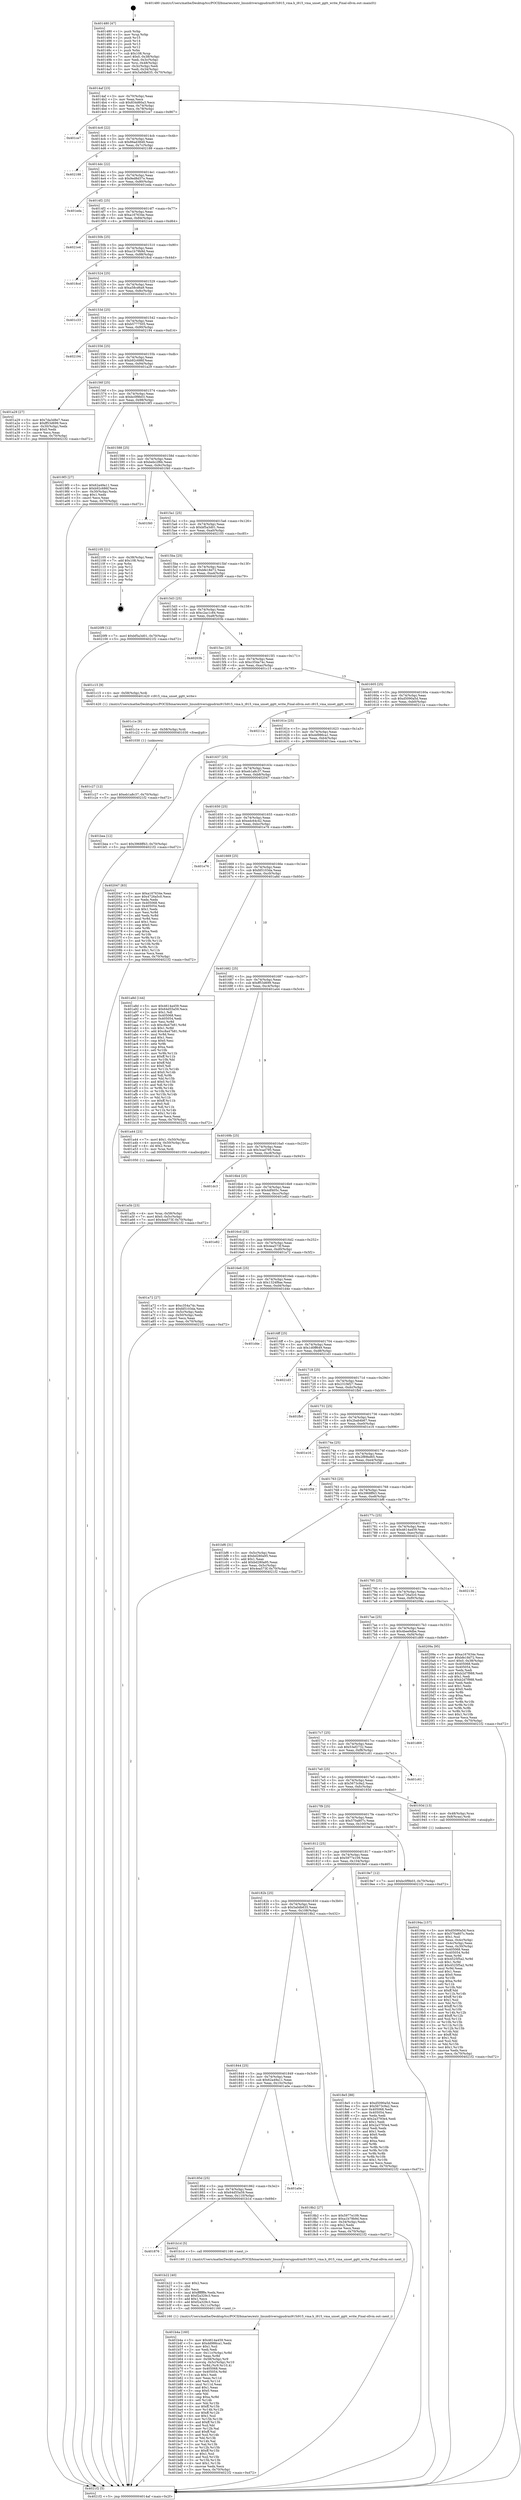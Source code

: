 digraph "0x401480" {
  label = "0x401480 (/mnt/c/Users/mathe/Desktop/tcc/POCII/binaries/extr_linuxdriversgpudrmi915i915_vma.h_i915_vma_unset_ggtt_write_Final-ollvm.out::main(0))"
  labelloc = "t"
  node[shape=record]

  Entry [label="",width=0.3,height=0.3,shape=circle,fillcolor=black,style=filled]
  "0x4014af" [label="{
     0x4014af [23]\l
     | [instrs]\l
     &nbsp;&nbsp;0x4014af \<+3\>: mov -0x70(%rbp),%eax\l
     &nbsp;&nbsp;0x4014b2 \<+2\>: mov %eax,%ecx\l
     &nbsp;&nbsp;0x4014b4 \<+6\>: sub $0x834d60a3,%ecx\l
     &nbsp;&nbsp;0x4014ba \<+3\>: mov %eax,-0x74(%rbp)\l
     &nbsp;&nbsp;0x4014bd \<+3\>: mov %ecx,-0x78(%rbp)\l
     &nbsp;&nbsp;0x4014c0 \<+6\>: je 0000000000401ce7 \<main+0x867\>\l
  }"]
  "0x401ce7" [label="{
     0x401ce7\l
  }", style=dashed]
  "0x4014c6" [label="{
     0x4014c6 [22]\l
     | [instrs]\l
     &nbsp;&nbsp;0x4014c6 \<+5\>: jmp 00000000004014cb \<main+0x4b\>\l
     &nbsp;&nbsp;0x4014cb \<+3\>: mov -0x74(%rbp),%eax\l
     &nbsp;&nbsp;0x4014ce \<+5\>: sub $0x86ad3849,%eax\l
     &nbsp;&nbsp;0x4014d3 \<+3\>: mov %eax,-0x7c(%rbp)\l
     &nbsp;&nbsp;0x4014d6 \<+6\>: je 0000000000402188 \<main+0xd08\>\l
  }"]
  Exit [label="",width=0.3,height=0.3,shape=circle,fillcolor=black,style=filled,peripheries=2]
  "0x402188" [label="{
     0x402188\l
  }", style=dashed]
  "0x4014dc" [label="{
     0x4014dc [22]\l
     | [instrs]\l
     &nbsp;&nbsp;0x4014dc \<+5\>: jmp 00000000004014e1 \<main+0x61\>\l
     &nbsp;&nbsp;0x4014e1 \<+3\>: mov -0x74(%rbp),%eax\l
     &nbsp;&nbsp;0x4014e4 \<+5\>: sub $0x9ed8d37e,%eax\l
     &nbsp;&nbsp;0x4014e9 \<+3\>: mov %eax,-0x80(%rbp)\l
     &nbsp;&nbsp;0x4014ec \<+6\>: je 0000000000401eda \<main+0xa5a\>\l
  }"]
  "0x401c27" [label="{
     0x401c27 [12]\l
     | [instrs]\l
     &nbsp;&nbsp;0x401c27 \<+7\>: movl $0xeb1a8c37,-0x70(%rbp)\l
     &nbsp;&nbsp;0x401c2e \<+5\>: jmp 00000000004021f2 \<main+0xd72\>\l
  }"]
  "0x401eda" [label="{
     0x401eda\l
  }", style=dashed]
  "0x4014f2" [label="{
     0x4014f2 [25]\l
     | [instrs]\l
     &nbsp;&nbsp;0x4014f2 \<+5\>: jmp 00000000004014f7 \<main+0x77\>\l
     &nbsp;&nbsp;0x4014f7 \<+3\>: mov -0x74(%rbp),%eax\l
     &nbsp;&nbsp;0x4014fa \<+5\>: sub $0xa167634e,%eax\l
     &nbsp;&nbsp;0x4014ff \<+6\>: mov %eax,-0x84(%rbp)\l
     &nbsp;&nbsp;0x401505 \<+6\>: je 00000000004021e4 \<main+0xd64\>\l
  }"]
  "0x401c1e" [label="{
     0x401c1e [9]\l
     | [instrs]\l
     &nbsp;&nbsp;0x401c1e \<+4\>: mov -0x58(%rbp),%rdi\l
     &nbsp;&nbsp;0x401c22 \<+5\>: call 0000000000401030 \<free@plt\>\l
     | [calls]\l
     &nbsp;&nbsp;0x401030 \{1\} (unknown)\l
  }"]
  "0x4021e4" [label="{
     0x4021e4\l
  }", style=dashed]
  "0x40150b" [label="{
     0x40150b [25]\l
     | [instrs]\l
     &nbsp;&nbsp;0x40150b \<+5\>: jmp 0000000000401510 \<main+0x90\>\l
     &nbsp;&nbsp;0x401510 \<+3\>: mov -0x74(%rbp),%eax\l
     &nbsp;&nbsp;0x401513 \<+5\>: sub $0xa1b79b9d,%eax\l
     &nbsp;&nbsp;0x401518 \<+6\>: mov %eax,-0x88(%rbp)\l
     &nbsp;&nbsp;0x40151e \<+6\>: je 00000000004018cd \<main+0x44d\>\l
  }"]
  "0x401b4a" [label="{
     0x401b4a [160]\l
     | [instrs]\l
     &nbsp;&nbsp;0x401b4a \<+5\>: mov $0x4614a459,%ecx\l
     &nbsp;&nbsp;0x401b4f \<+5\>: mov $0xdd986ca1,%edx\l
     &nbsp;&nbsp;0x401b54 \<+3\>: mov $0x1,%sil\l
     &nbsp;&nbsp;0x401b57 \<+2\>: xor %edi,%edi\l
     &nbsp;&nbsp;0x401b59 \<+7\>: mov -0x11c(%rbp),%r8d\l
     &nbsp;&nbsp;0x401b60 \<+4\>: imul %eax,%r8d\l
     &nbsp;&nbsp;0x401b64 \<+4\>: mov -0x58(%rbp),%r9\l
     &nbsp;&nbsp;0x401b68 \<+4\>: movslq -0x5c(%rbp),%r10\l
     &nbsp;&nbsp;0x401b6c \<+4\>: mov %r8d,(%r9,%r10,4)\l
     &nbsp;&nbsp;0x401b70 \<+7\>: mov 0x405068,%eax\l
     &nbsp;&nbsp;0x401b77 \<+8\>: mov 0x405054,%r8d\l
     &nbsp;&nbsp;0x401b7f \<+3\>: sub $0x1,%edi\l
     &nbsp;&nbsp;0x401b82 \<+3\>: mov %eax,%r11d\l
     &nbsp;&nbsp;0x401b85 \<+3\>: add %edi,%r11d\l
     &nbsp;&nbsp;0x401b88 \<+4\>: imul %r11d,%eax\l
     &nbsp;&nbsp;0x401b8c \<+3\>: and $0x1,%eax\l
     &nbsp;&nbsp;0x401b8f \<+3\>: cmp $0x0,%eax\l
     &nbsp;&nbsp;0x401b92 \<+3\>: sete %bl\l
     &nbsp;&nbsp;0x401b95 \<+4\>: cmp $0xa,%r8d\l
     &nbsp;&nbsp;0x401b99 \<+4\>: setl %r14b\l
     &nbsp;&nbsp;0x401b9d \<+3\>: mov %bl,%r15b\l
     &nbsp;&nbsp;0x401ba0 \<+4\>: xor $0xff,%r15b\l
     &nbsp;&nbsp;0x401ba4 \<+3\>: mov %r14b,%r12b\l
     &nbsp;&nbsp;0x401ba7 \<+4\>: xor $0xff,%r12b\l
     &nbsp;&nbsp;0x401bab \<+4\>: xor $0x1,%sil\l
     &nbsp;&nbsp;0x401baf \<+3\>: mov %r15b,%r13b\l
     &nbsp;&nbsp;0x401bb2 \<+4\>: and $0xff,%r13b\l
     &nbsp;&nbsp;0x401bb6 \<+3\>: and %sil,%bl\l
     &nbsp;&nbsp;0x401bb9 \<+3\>: mov %r12b,%al\l
     &nbsp;&nbsp;0x401bbc \<+2\>: and $0xff,%al\l
     &nbsp;&nbsp;0x401bbe \<+3\>: and %sil,%r14b\l
     &nbsp;&nbsp;0x401bc1 \<+3\>: or %bl,%r13b\l
     &nbsp;&nbsp;0x401bc4 \<+3\>: or %r14b,%al\l
     &nbsp;&nbsp;0x401bc7 \<+3\>: xor %al,%r13b\l
     &nbsp;&nbsp;0x401bca \<+3\>: or %r12b,%r15b\l
     &nbsp;&nbsp;0x401bcd \<+4\>: xor $0xff,%r15b\l
     &nbsp;&nbsp;0x401bd1 \<+4\>: or $0x1,%sil\l
     &nbsp;&nbsp;0x401bd5 \<+3\>: and %sil,%r15b\l
     &nbsp;&nbsp;0x401bd8 \<+3\>: or %r15b,%r13b\l
     &nbsp;&nbsp;0x401bdb \<+4\>: test $0x1,%r13b\l
     &nbsp;&nbsp;0x401bdf \<+3\>: cmovne %edx,%ecx\l
     &nbsp;&nbsp;0x401be2 \<+3\>: mov %ecx,-0x70(%rbp)\l
     &nbsp;&nbsp;0x401be5 \<+5\>: jmp 00000000004021f2 \<main+0xd72\>\l
  }"]
  "0x4018cd" [label="{
     0x4018cd\l
  }", style=dashed]
  "0x401524" [label="{
     0x401524 [25]\l
     | [instrs]\l
     &nbsp;&nbsp;0x401524 \<+5\>: jmp 0000000000401529 \<main+0xa9\>\l
     &nbsp;&nbsp;0x401529 \<+3\>: mov -0x74(%rbp),%eax\l
     &nbsp;&nbsp;0x40152c \<+5\>: sub $0xa58cd6a9,%eax\l
     &nbsp;&nbsp;0x401531 \<+6\>: mov %eax,-0x8c(%rbp)\l
     &nbsp;&nbsp;0x401537 \<+6\>: je 0000000000401c33 \<main+0x7b3\>\l
  }"]
  "0x401b22" [label="{
     0x401b22 [40]\l
     | [instrs]\l
     &nbsp;&nbsp;0x401b22 \<+5\>: mov $0x2,%ecx\l
     &nbsp;&nbsp;0x401b27 \<+1\>: cltd\l
     &nbsp;&nbsp;0x401b28 \<+2\>: idiv %ecx\l
     &nbsp;&nbsp;0x401b2a \<+6\>: imul $0xfffffffe,%edx,%ecx\l
     &nbsp;&nbsp;0x401b30 \<+6\>: sub $0xf2a329c3,%ecx\l
     &nbsp;&nbsp;0x401b36 \<+3\>: add $0x1,%ecx\l
     &nbsp;&nbsp;0x401b39 \<+6\>: add $0xf2a329c3,%ecx\l
     &nbsp;&nbsp;0x401b3f \<+6\>: mov %ecx,-0x11c(%rbp)\l
     &nbsp;&nbsp;0x401b45 \<+5\>: call 0000000000401160 \<next_i\>\l
     | [calls]\l
     &nbsp;&nbsp;0x401160 \{1\} (/mnt/c/Users/mathe/Desktop/tcc/POCII/binaries/extr_linuxdriversgpudrmi915i915_vma.h_i915_vma_unset_ggtt_write_Final-ollvm.out::next_i)\l
  }"]
  "0x401c33" [label="{
     0x401c33\l
  }", style=dashed]
  "0x40153d" [label="{
     0x40153d [25]\l
     | [instrs]\l
     &nbsp;&nbsp;0x40153d \<+5\>: jmp 0000000000401542 \<main+0xc2\>\l
     &nbsp;&nbsp;0x401542 \<+3\>: mov -0x74(%rbp),%eax\l
     &nbsp;&nbsp;0x401545 \<+5\>: sub $0xb5777505,%eax\l
     &nbsp;&nbsp;0x40154a \<+6\>: mov %eax,-0x90(%rbp)\l
     &nbsp;&nbsp;0x401550 \<+6\>: je 0000000000402194 \<main+0xd14\>\l
  }"]
  "0x401876" [label="{
     0x401876\l
  }", style=dashed]
  "0x402194" [label="{
     0x402194\l
  }", style=dashed]
  "0x401556" [label="{
     0x401556 [25]\l
     | [instrs]\l
     &nbsp;&nbsp;0x401556 \<+5\>: jmp 000000000040155b \<main+0xdb\>\l
     &nbsp;&nbsp;0x40155b \<+3\>: mov -0x74(%rbp),%eax\l
     &nbsp;&nbsp;0x40155e \<+5\>: sub $0xb92c686f,%eax\l
     &nbsp;&nbsp;0x401563 \<+6\>: mov %eax,-0x94(%rbp)\l
     &nbsp;&nbsp;0x401569 \<+6\>: je 0000000000401a29 \<main+0x5a9\>\l
  }"]
  "0x401b1d" [label="{
     0x401b1d [5]\l
     | [instrs]\l
     &nbsp;&nbsp;0x401b1d \<+5\>: call 0000000000401160 \<next_i\>\l
     | [calls]\l
     &nbsp;&nbsp;0x401160 \{1\} (/mnt/c/Users/mathe/Desktop/tcc/POCII/binaries/extr_linuxdriversgpudrmi915i915_vma.h_i915_vma_unset_ggtt_write_Final-ollvm.out::next_i)\l
  }"]
  "0x401a29" [label="{
     0x401a29 [27]\l
     | [instrs]\l
     &nbsp;&nbsp;0x401a29 \<+5\>: mov $0x7da3d8e7,%eax\l
     &nbsp;&nbsp;0x401a2e \<+5\>: mov $0xff53d699,%ecx\l
     &nbsp;&nbsp;0x401a33 \<+3\>: mov -0x30(%rbp),%edx\l
     &nbsp;&nbsp;0x401a36 \<+3\>: cmp $0x0,%edx\l
     &nbsp;&nbsp;0x401a39 \<+3\>: cmove %ecx,%eax\l
     &nbsp;&nbsp;0x401a3c \<+3\>: mov %eax,-0x70(%rbp)\l
     &nbsp;&nbsp;0x401a3f \<+5\>: jmp 00000000004021f2 \<main+0xd72\>\l
  }"]
  "0x40156f" [label="{
     0x40156f [25]\l
     | [instrs]\l
     &nbsp;&nbsp;0x40156f \<+5\>: jmp 0000000000401574 \<main+0xf4\>\l
     &nbsp;&nbsp;0x401574 \<+3\>: mov -0x74(%rbp),%eax\l
     &nbsp;&nbsp;0x401577 \<+5\>: sub $0xbc0f9b03,%eax\l
     &nbsp;&nbsp;0x40157c \<+6\>: mov %eax,-0x98(%rbp)\l
     &nbsp;&nbsp;0x401582 \<+6\>: je 00000000004019f3 \<main+0x573\>\l
  }"]
  "0x40185d" [label="{
     0x40185d [25]\l
     | [instrs]\l
     &nbsp;&nbsp;0x40185d \<+5\>: jmp 0000000000401862 \<main+0x3e2\>\l
     &nbsp;&nbsp;0x401862 \<+3\>: mov -0x74(%rbp),%eax\l
     &nbsp;&nbsp;0x401865 \<+5\>: sub $0x64d55a59,%eax\l
     &nbsp;&nbsp;0x40186a \<+6\>: mov %eax,-0x110(%rbp)\l
     &nbsp;&nbsp;0x401870 \<+6\>: je 0000000000401b1d \<main+0x69d\>\l
  }"]
  "0x4019f3" [label="{
     0x4019f3 [27]\l
     | [instrs]\l
     &nbsp;&nbsp;0x4019f3 \<+5\>: mov $0x62a49a11,%eax\l
     &nbsp;&nbsp;0x4019f8 \<+5\>: mov $0xb92c686f,%ecx\l
     &nbsp;&nbsp;0x4019fd \<+3\>: mov -0x30(%rbp),%edx\l
     &nbsp;&nbsp;0x401a00 \<+3\>: cmp $0x1,%edx\l
     &nbsp;&nbsp;0x401a03 \<+3\>: cmovl %ecx,%eax\l
     &nbsp;&nbsp;0x401a06 \<+3\>: mov %eax,-0x70(%rbp)\l
     &nbsp;&nbsp;0x401a09 \<+5\>: jmp 00000000004021f2 \<main+0xd72\>\l
  }"]
  "0x401588" [label="{
     0x401588 [25]\l
     | [instrs]\l
     &nbsp;&nbsp;0x401588 \<+5\>: jmp 000000000040158d \<main+0x10d\>\l
     &nbsp;&nbsp;0x40158d \<+3\>: mov -0x74(%rbp),%eax\l
     &nbsp;&nbsp;0x401590 \<+5\>: sub $0xbebc2f6b,%eax\l
     &nbsp;&nbsp;0x401595 \<+6\>: mov %eax,-0x9c(%rbp)\l
     &nbsp;&nbsp;0x40159b \<+6\>: je 0000000000401f40 \<main+0xac0\>\l
  }"]
  "0x401a0e" [label="{
     0x401a0e\l
  }", style=dashed]
  "0x401f40" [label="{
     0x401f40\l
  }", style=dashed]
  "0x4015a1" [label="{
     0x4015a1 [25]\l
     | [instrs]\l
     &nbsp;&nbsp;0x4015a1 \<+5\>: jmp 00000000004015a6 \<main+0x126\>\l
     &nbsp;&nbsp;0x4015a6 \<+3\>: mov -0x74(%rbp),%eax\l
     &nbsp;&nbsp;0x4015a9 \<+5\>: sub $0xbf5a3d01,%eax\l
     &nbsp;&nbsp;0x4015ae \<+6\>: mov %eax,-0xa0(%rbp)\l
     &nbsp;&nbsp;0x4015b4 \<+6\>: je 0000000000402105 \<main+0xc85\>\l
  }"]
  "0x401a5b" [label="{
     0x401a5b [23]\l
     | [instrs]\l
     &nbsp;&nbsp;0x401a5b \<+4\>: mov %rax,-0x58(%rbp)\l
     &nbsp;&nbsp;0x401a5f \<+7\>: movl $0x0,-0x5c(%rbp)\l
     &nbsp;&nbsp;0x401a66 \<+7\>: movl $0x4ea573f,-0x70(%rbp)\l
     &nbsp;&nbsp;0x401a6d \<+5\>: jmp 00000000004021f2 \<main+0xd72\>\l
  }"]
  "0x402105" [label="{
     0x402105 [21]\l
     | [instrs]\l
     &nbsp;&nbsp;0x402105 \<+3\>: mov -0x38(%rbp),%eax\l
     &nbsp;&nbsp;0x402108 \<+7\>: add $0x108,%rsp\l
     &nbsp;&nbsp;0x40210f \<+1\>: pop %rbx\l
     &nbsp;&nbsp;0x402110 \<+2\>: pop %r12\l
     &nbsp;&nbsp;0x402112 \<+2\>: pop %r13\l
     &nbsp;&nbsp;0x402114 \<+2\>: pop %r14\l
     &nbsp;&nbsp;0x402116 \<+2\>: pop %r15\l
     &nbsp;&nbsp;0x402118 \<+1\>: pop %rbp\l
     &nbsp;&nbsp;0x402119 \<+1\>: ret\l
  }"]
  "0x4015ba" [label="{
     0x4015ba [25]\l
     | [instrs]\l
     &nbsp;&nbsp;0x4015ba \<+5\>: jmp 00000000004015bf \<main+0x13f\>\l
     &nbsp;&nbsp;0x4015bf \<+3\>: mov -0x74(%rbp),%eax\l
     &nbsp;&nbsp;0x4015c2 \<+5\>: sub $0xbfe18d72,%eax\l
     &nbsp;&nbsp;0x4015c7 \<+6\>: mov %eax,-0xa4(%rbp)\l
     &nbsp;&nbsp;0x4015cd \<+6\>: je 00000000004020f9 \<main+0xc79\>\l
  }"]
  "0x40194a" [label="{
     0x40194a [157]\l
     | [instrs]\l
     &nbsp;&nbsp;0x40194a \<+5\>: mov $0xd5090a5d,%ecx\l
     &nbsp;&nbsp;0x40194f \<+5\>: mov $0x570a807c,%edx\l
     &nbsp;&nbsp;0x401954 \<+3\>: mov $0x1,%sil\l
     &nbsp;&nbsp;0x401957 \<+3\>: mov %eax,-0x4c(%rbp)\l
     &nbsp;&nbsp;0x40195a \<+3\>: mov -0x4c(%rbp),%eax\l
     &nbsp;&nbsp;0x40195d \<+3\>: mov %eax,-0x30(%rbp)\l
     &nbsp;&nbsp;0x401960 \<+7\>: mov 0x405068,%eax\l
     &nbsp;&nbsp;0x401967 \<+8\>: mov 0x405054,%r8d\l
     &nbsp;&nbsp;0x40196f \<+3\>: mov %eax,%r9d\l
     &nbsp;&nbsp;0x401972 \<+7\>: sub $0x4525f5a2,%r9d\l
     &nbsp;&nbsp;0x401979 \<+4\>: sub $0x1,%r9d\l
     &nbsp;&nbsp;0x40197d \<+7\>: add $0x4525f5a2,%r9d\l
     &nbsp;&nbsp;0x401984 \<+4\>: imul %r9d,%eax\l
     &nbsp;&nbsp;0x401988 \<+3\>: and $0x1,%eax\l
     &nbsp;&nbsp;0x40198b \<+3\>: cmp $0x0,%eax\l
     &nbsp;&nbsp;0x40198e \<+4\>: sete %r10b\l
     &nbsp;&nbsp;0x401992 \<+4\>: cmp $0xa,%r8d\l
     &nbsp;&nbsp;0x401996 \<+4\>: setl %r11b\l
     &nbsp;&nbsp;0x40199a \<+3\>: mov %r10b,%bl\l
     &nbsp;&nbsp;0x40199d \<+3\>: xor $0xff,%bl\l
     &nbsp;&nbsp;0x4019a0 \<+3\>: mov %r11b,%r14b\l
     &nbsp;&nbsp;0x4019a3 \<+4\>: xor $0xff,%r14b\l
     &nbsp;&nbsp;0x4019a7 \<+4\>: xor $0x1,%sil\l
     &nbsp;&nbsp;0x4019ab \<+3\>: mov %bl,%r15b\l
     &nbsp;&nbsp;0x4019ae \<+4\>: and $0xff,%r15b\l
     &nbsp;&nbsp;0x4019b2 \<+3\>: and %sil,%r10b\l
     &nbsp;&nbsp;0x4019b5 \<+3\>: mov %r14b,%r12b\l
     &nbsp;&nbsp;0x4019b8 \<+4\>: and $0xff,%r12b\l
     &nbsp;&nbsp;0x4019bc \<+3\>: and %sil,%r11b\l
     &nbsp;&nbsp;0x4019bf \<+3\>: or %r10b,%r15b\l
     &nbsp;&nbsp;0x4019c2 \<+3\>: or %r11b,%r12b\l
     &nbsp;&nbsp;0x4019c5 \<+3\>: xor %r12b,%r15b\l
     &nbsp;&nbsp;0x4019c8 \<+3\>: or %r14b,%bl\l
     &nbsp;&nbsp;0x4019cb \<+3\>: xor $0xff,%bl\l
     &nbsp;&nbsp;0x4019ce \<+4\>: or $0x1,%sil\l
     &nbsp;&nbsp;0x4019d2 \<+3\>: and %sil,%bl\l
     &nbsp;&nbsp;0x4019d5 \<+3\>: or %bl,%r15b\l
     &nbsp;&nbsp;0x4019d8 \<+4\>: test $0x1,%r15b\l
     &nbsp;&nbsp;0x4019dc \<+3\>: cmovne %edx,%ecx\l
     &nbsp;&nbsp;0x4019df \<+3\>: mov %ecx,-0x70(%rbp)\l
     &nbsp;&nbsp;0x4019e2 \<+5\>: jmp 00000000004021f2 \<main+0xd72\>\l
  }"]
  "0x4020f9" [label="{
     0x4020f9 [12]\l
     | [instrs]\l
     &nbsp;&nbsp;0x4020f9 \<+7\>: movl $0xbf5a3d01,-0x70(%rbp)\l
     &nbsp;&nbsp;0x402100 \<+5\>: jmp 00000000004021f2 \<main+0xd72\>\l
  }"]
  "0x4015d3" [label="{
     0x4015d3 [25]\l
     | [instrs]\l
     &nbsp;&nbsp;0x4015d3 \<+5\>: jmp 00000000004015d8 \<main+0x158\>\l
     &nbsp;&nbsp;0x4015d8 \<+3\>: mov -0x74(%rbp),%eax\l
     &nbsp;&nbsp;0x4015db \<+5\>: sub $0xc2ac1c84,%eax\l
     &nbsp;&nbsp;0x4015e0 \<+6\>: mov %eax,-0xa8(%rbp)\l
     &nbsp;&nbsp;0x4015e6 \<+6\>: je 000000000040203b \<main+0xbbb\>\l
  }"]
  "0x401480" [label="{
     0x401480 [47]\l
     | [instrs]\l
     &nbsp;&nbsp;0x401480 \<+1\>: push %rbp\l
     &nbsp;&nbsp;0x401481 \<+3\>: mov %rsp,%rbp\l
     &nbsp;&nbsp;0x401484 \<+2\>: push %r15\l
     &nbsp;&nbsp;0x401486 \<+2\>: push %r14\l
     &nbsp;&nbsp;0x401488 \<+2\>: push %r13\l
     &nbsp;&nbsp;0x40148a \<+2\>: push %r12\l
     &nbsp;&nbsp;0x40148c \<+1\>: push %rbx\l
     &nbsp;&nbsp;0x40148d \<+7\>: sub $0x108,%rsp\l
     &nbsp;&nbsp;0x401494 \<+7\>: movl $0x0,-0x38(%rbp)\l
     &nbsp;&nbsp;0x40149b \<+3\>: mov %edi,-0x3c(%rbp)\l
     &nbsp;&nbsp;0x40149e \<+4\>: mov %rsi,-0x48(%rbp)\l
     &nbsp;&nbsp;0x4014a2 \<+3\>: mov -0x3c(%rbp),%edi\l
     &nbsp;&nbsp;0x4014a5 \<+3\>: mov %edi,-0x34(%rbp)\l
     &nbsp;&nbsp;0x4014a8 \<+7\>: movl $0x5a0db635,-0x70(%rbp)\l
  }"]
  "0x40203b" [label="{
     0x40203b\l
  }", style=dashed]
  "0x4015ec" [label="{
     0x4015ec [25]\l
     | [instrs]\l
     &nbsp;&nbsp;0x4015ec \<+5\>: jmp 00000000004015f1 \<main+0x171\>\l
     &nbsp;&nbsp;0x4015f1 \<+3\>: mov -0x74(%rbp),%eax\l
     &nbsp;&nbsp;0x4015f4 \<+5\>: sub $0xc354a74c,%eax\l
     &nbsp;&nbsp;0x4015f9 \<+6\>: mov %eax,-0xac(%rbp)\l
     &nbsp;&nbsp;0x4015ff \<+6\>: je 0000000000401c15 \<main+0x795\>\l
  }"]
  "0x4021f2" [label="{
     0x4021f2 [5]\l
     | [instrs]\l
     &nbsp;&nbsp;0x4021f2 \<+5\>: jmp 00000000004014af \<main+0x2f\>\l
  }"]
  "0x401c15" [label="{
     0x401c15 [9]\l
     | [instrs]\l
     &nbsp;&nbsp;0x401c15 \<+4\>: mov -0x58(%rbp),%rdi\l
     &nbsp;&nbsp;0x401c19 \<+5\>: call 0000000000401420 \<i915_vma_unset_ggtt_write\>\l
     | [calls]\l
     &nbsp;&nbsp;0x401420 \{1\} (/mnt/c/Users/mathe/Desktop/tcc/POCII/binaries/extr_linuxdriversgpudrmi915i915_vma.h_i915_vma_unset_ggtt_write_Final-ollvm.out::i915_vma_unset_ggtt_write)\l
  }"]
  "0x401605" [label="{
     0x401605 [25]\l
     | [instrs]\l
     &nbsp;&nbsp;0x401605 \<+5\>: jmp 000000000040160a \<main+0x18a\>\l
     &nbsp;&nbsp;0x40160a \<+3\>: mov -0x74(%rbp),%eax\l
     &nbsp;&nbsp;0x40160d \<+5\>: sub $0xd5090a5d,%eax\l
     &nbsp;&nbsp;0x401612 \<+6\>: mov %eax,-0xb0(%rbp)\l
     &nbsp;&nbsp;0x401618 \<+6\>: je 000000000040211a \<main+0xc9a\>\l
  }"]
  "0x401844" [label="{
     0x401844 [25]\l
     | [instrs]\l
     &nbsp;&nbsp;0x401844 \<+5\>: jmp 0000000000401849 \<main+0x3c9\>\l
     &nbsp;&nbsp;0x401849 \<+3\>: mov -0x74(%rbp),%eax\l
     &nbsp;&nbsp;0x40184c \<+5\>: sub $0x62a49a11,%eax\l
     &nbsp;&nbsp;0x401851 \<+6\>: mov %eax,-0x10c(%rbp)\l
     &nbsp;&nbsp;0x401857 \<+6\>: je 0000000000401a0e \<main+0x58e\>\l
  }"]
  "0x40211a" [label="{
     0x40211a\l
  }", style=dashed]
  "0x40161e" [label="{
     0x40161e [25]\l
     | [instrs]\l
     &nbsp;&nbsp;0x40161e \<+5\>: jmp 0000000000401623 \<main+0x1a3\>\l
     &nbsp;&nbsp;0x401623 \<+3\>: mov -0x74(%rbp),%eax\l
     &nbsp;&nbsp;0x401626 \<+5\>: sub $0xdd986ca1,%eax\l
     &nbsp;&nbsp;0x40162b \<+6\>: mov %eax,-0xb4(%rbp)\l
     &nbsp;&nbsp;0x401631 \<+6\>: je 0000000000401bea \<main+0x76a\>\l
  }"]
  "0x4018b2" [label="{
     0x4018b2 [27]\l
     | [instrs]\l
     &nbsp;&nbsp;0x4018b2 \<+5\>: mov $0x5977e109,%eax\l
     &nbsp;&nbsp;0x4018b7 \<+5\>: mov $0xa1b79b9d,%ecx\l
     &nbsp;&nbsp;0x4018bc \<+3\>: mov -0x34(%rbp),%edx\l
     &nbsp;&nbsp;0x4018bf \<+3\>: cmp $0x2,%edx\l
     &nbsp;&nbsp;0x4018c2 \<+3\>: cmovne %ecx,%eax\l
     &nbsp;&nbsp;0x4018c5 \<+3\>: mov %eax,-0x70(%rbp)\l
     &nbsp;&nbsp;0x4018c8 \<+5\>: jmp 00000000004021f2 \<main+0xd72\>\l
  }"]
  "0x401bea" [label="{
     0x401bea [12]\l
     | [instrs]\l
     &nbsp;&nbsp;0x401bea \<+7\>: movl $0x3968ff43,-0x70(%rbp)\l
     &nbsp;&nbsp;0x401bf1 \<+5\>: jmp 00000000004021f2 \<main+0xd72\>\l
  }"]
  "0x401637" [label="{
     0x401637 [25]\l
     | [instrs]\l
     &nbsp;&nbsp;0x401637 \<+5\>: jmp 000000000040163c \<main+0x1bc\>\l
     &nbsp;&nbsp;0x40163c \<+3\>: mov -0x74(%rbp),%eax\l
     &nbsp;&nbsp;0x40163f \<+5\>: sub $0xeb1a8c37,%eax\l
     &nbsp;&nbsp;0x401644 \<+6\>: mov %eax,-0xb8(%rbp)\l
     &nbsp;&nbsp;0x40164a \<+6\>: je 0000000000402047 \<main+0xbc7\>\l
  }"]
  "0x40182b" [label="{
     0x40182b [25]\l
     | [instrs]\l
     &nbsp;&nbsp;0x40182b \<+5\>: jmp 0000000000401830 \<main+0x3b0\>\l
     &nbsp;&nbsp;0x401830 \<+3\>: mov -0x74(%rbp),%eax\l
     &nbsp;&nbsp;0x401833 \<+5\>: sub $0x5a0db635,%eax\l
     &nbsp;&nbsp;0x401838 \<+6\>: mov %eax,-0x108(%rbp)\l
     &nbsp;&nbsp;0x40183e \<+6\>: je 00000000004018b2 \<main+0x432\>\l
  }"]
  "0x402047" [label="{
     0x402047 [83]\l
     | [instrs]\l
     &nbsp;&nbsp;0x402047 \<+5\>: mov $0xa167634e,%eax\l
     &nbsp;&nbsp;0x40204c \<+5\>: mov $0x4726a5c0,%ecx\l
     &nbsp;&nbsp;0x402051 \<+2\>: xor %edx,%edx\l
     &nbsp;&nbsp;0x402053 \<+7\>: mov 0x405068,%esi\l
     &nbsp;&nbsp;0x40205a \<+7\>: mov 0x405054,%edi\l
     &nbsp;&nbsp;0x402061 \<+3\>: sub $0x1,%edx\l
     &nbsp;&nbsp;0x402064 \<+3\>: mov %esi,%r8d\l
     &nbsp;&nbsp;0x402067 \<+3\>: add %edx,%r8d\l
     &nbsp;&nbsp;0x40206a \<+4\>: imul %r8d,%esi\l
     &nbsp;&nbsp;0x40206e \<+3\>: and $0x1,%esi\l
     &nbsp;&nbsp;0x402071 \<+3\>: cmp $0x0,%esi\l
     &nbsp;&nbsp;0x402074 \<+4\>: sete %r9b\l
     &nbsp;&nbsp;0x402078 \<+3\>: cmp $0xa,%edi\l
     &nbsp;&nbsp;0x40207b \<+4\>: setl %r10b\l
     &nbsp;&nbsp;0x40207f \<+3\>: mov %r9b,%r11b\l
     &nbsp;&nbsp;0x402082 \<+3\>: and %r10b,%r11b\l
     &nbsp;&nbsp;0x402085 \<+3\>: xor %r10b,%r9b\l
     &nbsp;&nbsp;0x402088 \<+3\>: or %r9b,%r11b\l
     &nbsp;&nbsp;0x40208b \<+4\>: test $0x1,%r11b\l
     &nbsp;&nbsp;0x40208f \<+3\>: cmovne %ecx,%eax\l
     &nbsp;&nbsp;0x402092 \<+3\>: mov %eax,-0x70(%rbp)\l
     &nbsp;&nbsp;0x402095 \<+5\>: jmp 00000000004021f2 \<main+0xd72\>\l
  }"]
  "0x401650" [label="{
     0x401650 [25]\l
     | [instrs]\l
     &nbsp;&nbsp;0x401650 \<+5\>: jmp 0000000000401655 \<main+0x1d5\>\l
     &nbsp;&nbsp;0x401655 \<+3\>: mov -0x74(%rbp),%eax\l
     &nbsp;&nbsp;0x401658 \<+5\>: sub $0xedc64c42,%eax\l
     &nbsp;&nbsp;0x40165d \<+6\>: mov %eax,-0xbc(%rbp)\l
     &nbsp;&nbsp;0x401663 \<+6\>: je 0000000000401e76 \<main+0x9f6\>\l
  }"]
  "0x4018e5" [label="{
     0x4018e5 [88]\l
     | [instrs]\l
     &nbsp;&nbsp;0x4018e5 \<+5\>: mov $0xd5090a5d,%eax\l
     &nbsp;&nbsp;0x4018ea \<+5\>: mov $0x5673c9a2,%ecx\l
     &nbsp;&nbsp;0x4018ef \<+7\>: mov 0x405068,%edx\l
     &nbsp;&nbsp;0x4018f6 \<+7\>: mov 0x405054,%esi\l
     &nbsp;&nbsp;0x4018fd \<+2\>: mov %edx,%edi\l
     &nbsp;&nbsp;0x4018ff \<+6\>: sub $0x2a3793e4,%edi\l
     &nbsp;&nbsp;0x401905 \<+3\>: sub $0x1,%edi\l
     &nbsp;&nbsp;0x401908 \<+6\>: add $0x2a3793e4,%edi\l
     &nbsp;&nbsp;0x40190e \<+3\>: imul %edi,%edx\l
     &nbsp;&nbsp;0x401911 \<+3\>: and $0x1,%edx\l
     &nbsp;&nbsp;0x401914 \<+3\>: cmp $0x0,%edx\l
     &nbsp;&nbsp;0x401917 \<+4\>: sete %r8b\l
     &nbsp;&nbsp;0x40191b \<+3\>: cmp $0xa,%esi\l
     &nbsp;&nbsp;0x40191e \<+4\>: setl %r9b\l
     &nbsp;&nbsp;0x401922 \<+3\>: mov %r8b,%r10b\l
     &nbsp;&nbsp;0x401925 \<+3\>: and %r9b,%r10b\l
     &nbsp;&nbsp;0x401928 \<+3\>: xor %r9b,%r8b\l
     &nbsp;&nbsp;0x40192b \<+3\>: or %r8b,%r10b\l
     &nbsp;&nbsp;0x40192e \<+4\>: test $0x1,%r10b\l
     &nbsp;&nbsp;0x401932 \<+3\>: cmovne %ecx,%eax\l
     &nbsp;&nbsp;0x401935 \<+3\>: mov %eax,-0x70(%rbp)\l
     &nbsp;&nbsp;0x401938 \<+5\>: jmp 00000000004021f2 \<main+0xd72\>\l
  }"]
  "0x401e76" [label="{
     0x401e76\l
  }", style=dashed]
  "0x401669" [label="{
     0x401669 [25]\l
     | [instrs]\l
     &nbsp;&nbsp;0x401669 \<+5\>: jmp 000000000040166e \<main+0x1ee\>\l
     &nbsp;&nbsp;0x40166e \<+3\>: mov -0x74(%rbp),%eax\l
     &nbsp;&nbsp;0x401671 \<+5\>: sub $0xfd5103da,%eax\l
     &nbsp;&nbsp;0x401676 \<+6\>: mov %eax,-0xc0(%rbp)\l
     &nbsp;&nbsp;0x40167c \<+6\>: je 0000000000401a8d \<main+0x60d\>\l
  }"]
  "0x401812" [label="{
     0x401812 [25]\l
     | [instrs]\l
     &nbsp;&nbsp;0x401812 \<+5\>: jmp 0000000000401817 \<main+0x397\>\l
     &nbsp;&nbsp;0x401817 \<+3\>: mov -0x74(%rbp),%eax\l
     &nbsp;&nbsp;0x40181a \<+5\>: sub $0x5977e109,%eax\l
     &nbsp;&nbsp;0x40181f \<+6\>: mov %eax,-0x104(%rbp)\l
     &nbsp;&nbsp;0x401825 \<+6\>: je 00000000004018e5 \<main+0x465\>\l
  }"]
  "0x401a8d" [label="{
     0x401a8d [144]\l
     | [instrs]\l
     &nbsp;&nbsp;0x401a8d \<+5\>: mov $0x4614a459,%eax\l
     &nbsp;&nbsp;0x401a92 \<+5\>: mov $0x64d55a59,%ecx\l
     &nbsp;&nbsp;0x401a97 \<+2\>: mov $0x1,%dl\l
     &nbsp;&nbsp;0x401a99 \<+7\>: mov 0x405068,%esi\l
     &nbsp;&nbsp;0x401aa0 \<+7\>: mov 0x405054,%edi\l
     &nbsp;&nbsp;0x401aa7 \<+3\>: mov %esi,%r8d\l
     &nbsp;&nbsp;0x401aaa \<+7\>: sub $0xc8a47b81,%r8d\l
     &nbsp;&nbsp;0x401ab1 \<+4\>: sub $0x1,%r8d\l
     &nbsp;&nbsp;0x401ab5 \<+7\>: add $0xc8a47b81,%r8d\l
     &nbsp;&nbsp;0x401abc \<+4\>: imul %r8d,%esi\l
     &nbsp;&nbsp;0x401ac0 \<+3\>: and $0x1,%esi\l
     &nbsp;&nbsp;0x401ac3 \<+3\>: cmp $0x0,%esi\l
     &nbsp;&nbsp;0x401ac6 \<+4\>: sete %r9b\l
     &nbsp;&nbsp;0x401aca \<+3\>: cmp $0xa,%edi\l
     &nbsp;&nbsp;0x401acd \<+4\>: setl %r10b\l
     &nbsp;&nbsp;0x401ad1 \<+3\>: mov %r9b,%r11b\l
     &nbsp;&nbsp;0x401ad4 \<+4\>: xor $0xff,%r11b\l
     &nbsp;&nbsp;0x401ad8 \<+3\>: mov %r10b,%bl\l
     &nbsp;&nbsp;0x401adb \<+3\>: xor $0xff,%bl\l
     &nbsp;&nbsp;0x401ade \<+3\>: xor $0x0,%dl\l
     &nbsp;&nbsp;0x401ae1 \<+3\>: mov %r11b,%r14b\l
     &nbsp;&nbsp;0x401ae4 \<+4\>: and $0x0,%r14b\l
     &nbsp;&nbsp;0x401ae8 \<+3\>: and %dl,%r9b\l
     &nbsp;&nbsp;0x401aeb \<+3\>: mov %bl,%r15b\l
     &nbsp;&nbsp;0x401aee \<+4\>: and $0x0,%r15b\l
     &nbsp;&nbsp;0x401af2 \<+3\>: and %dl,%r10b\l
     &nbsp;&nbsp;0x401af5 \<+3\>: or %r9b,%r14b\l
     &nbsp;&nbsp;0x401af8 \<+3\>: or %r10b,%r15b\l
     &nbsp;&nbsp;0x401afb \<+3\>: xor %r15b,%r14b\l
     &nbsp;&nbsp;0x401afe \<+3\>: or %bl,%r11b\l
     &nbsp;&nbsp;0x401b01 \<+4\>: xor $0xff,%r11b\l
     &nbsp;&nbsp;0x401b05 \<+3\>: or $0x0,%dl\l
     &nbsp;&nbsp;0x401b08 \<+3\>: and %dl,%r11b\l
     &nbsp;&nbsp;0x401b0b \<+3\>: or %r11b,%r14b\l
     &nbsp;&nbsp;0x401b0e \<+4\>: test $0x1,%r14b\l
     &nbsp;&nbsp;0x401b12 \<+3\>: cmovne %ecx,%eax\l
     &nbsp;&nbsp;0x401b15 \<+3\>: mov %eax,-0x70(%rbp)\l
     &nbsp;&nbsp;0x401b18 \<+5\>: jmp 00000000004021f2 \<main+0xd72\>\l
  }"]
  "0x401682" [label="{
     0x401682 [25]\l
     | [instrs]\l
     &nbsp;&nbsp;0x401682 \<+5\>: jmp 0000000000401687 \<main+0x207\>\l
     &nbsp;&nbsp;0x401687 \<+3\>: mov -0x74(%rbp),%eax\l
     &nbsp;&nbsp;0x40168a \<+5\>: sub $0xff53d699,%eax\l
     &nbsp;&nbsp;0x40168f \<+6\>: mov %eax,-0xc4(%rbp)\l
     &nbsp;&nbsp;0x401695 \<+6\>: je 0000000000401a44 \<main+0x5c4\>\l
  }"]
  "0x4019e7" [label="{
     0x4019e7 [12]\l
     | [instrs]\l
     &nbsp;&nbsp;0x4019e7 \<+7\>: movl $0xbc0f9b03,-0x70(%rbp)\l
     &nbsp;&nbsp;0x4019ee \<+5\>: jmp 00000000004021f2 \<main+0xd72\>\l
  }"]
  "0x401a44" [label="{
     0x401a44 [23]\l
     | [instrs]\l
     &nbsp;&nbsp;0x401a44 \<+7\>: movl $0x1,-0x50(%rbp)\l
     &nbsp;&nbsp;0x401a4b \<+4\>: movslq -0x50(%rbp),%rax\l
     &nbsp;&nbsp;0x401a4f \<+4\>: shl $0x2,%rax\l
     &nbsp;&nbsp;0x401a53 \<+3\>: mov %rax,%rdi\l
     &nbsp;&nbsp;0x401a56 \<+5\>: call 0000000000401050 \<malloc@plt\>\l
     | [calls]\l
     &nbsp;&nbsp;0x401050 \{1\} (unknown)\l
  }"]
  "0x40169b" [label="{
     0x40169b [25]\l
     | [instrs]\l
     &nbsp;&nbsp;0x40169b \<+5\>: jmp 00000000004016a0 \<main+0x220\>\l
     &nbsp;&nbsp;0x4016a0 \<+3\>: mov -0x74(%rbp),%eax\l
     &nbsp;&nbsp;0x4016a3 \<+5\>: sub $0x3cad795,%eax\l
     &nbsp;&nbsp;0x4016a8 \<+6\>: mov %eax,-0xc8(%rbp)\l
     &nbsp;&nbsp;0x4016ae \<+6\>: je 0000000000401dc3 \<main+0x943\>\l
  }"]
  "0x4017f9" [label="{
     0x4017f9 [25]\l
     | [instrs]\l
     &nbsp;&nbsp;0x4017f9 \<+5\>: jmp 00000000004017fe \<main+0x37e\>\l
     &nbsp;&nbsp;0x4017fe \<+3\>: mov -0x74(%rbp),%eax\l
     &nbsp;&nbsp;0x401801 \<+5\>: sub $0x570a807c,%eax\l
     &nbsp;&nbsp;0x401806 \<+6\>: mov %eax,-0x100(%rbp)\l
     &nbsp;&nbsp;0x40180c \<+6\>: je 00000000004019e7 \<main+0x567\>\l
  }"]
  "0x401dc3" [label="{
     0x401dc3\l
  }", style=dashed]
  "0x4016b4" [label="{
     0x4016b4 [25]\l
     | [instrs]\l
     &nbsp;&nbsp;0x4016b4 \<+5\>: jmp 00000000004016b9 \<main+0x239\>\l
     &nbsp;&nbsp;0x4016b9 \<+3\>: mov -0x74(%rbp),%eax\l
     &nbsp;&nbsp;0x4016bc \<+5\>: sub $0x4df405c,%eax\l
     &nbsp;&nbsp;0x4016c1 \<+6\>: mov %eax,-0xcc(%rbp)\l
     &nbsp;&nbsp;0x4016c7 \<+6\>: je 0000000000401e82 \<main+0xa02\>\l
  }"]
  "0x40193d" [label="{
     0x40193d [13]\l
     | [instrs]\l
     &nbsp;&nbsp;0x40193d \<+4\>: mov -0x48(%rbp),%rax\l
     &nbsp;&nbsp;0x401941 \<+4\>: mov 0x8(%rax),%rdi\l
     &nbsp;&nbsp;0x401945 \<+5\>: call 0000000000401060 \<atoi@plt\>\l
     | [calls]\l
     &nbsp;&nbsp;0x401060 \{1\} (unknown)\l
  }"]
  "0x401e82" [label="{
     0x401e82\l
  }", style=dashed]
  "0x4016cd" [label="{
     0x4016cd [25]\l
     | [instrs]\l
     &nbsp;&nbsp;0x4016cd \<+5\>: jmp 00000000004016d2 \<main+0x252\>\l
     &nbsp;&nbsp;0x4016d2 \<+3\>: mov -0x74(%rbp),%eax\l
     &nbsp;&nbsp;0x4016d5 \<+5\>: sub $0x4ea573f,%eax\l
     &nbsp;&nbsp;0x4016da \<+6\>: mov %eax,-0xd0(%rbp)\l
     &nbsp;&nbsp;0x4016e0 \<+6\>: je 0000000000401a72 \<main+0x5f2\>\l
  }"]
  "0x4017e0" [label="{
     0x4017e0 [25]\l
     | [instrs]\l
     &nbsp;&nbsp;0x4017e0 \<+5\>: jmp 00000000004017e5 \<main+0x365\>\l
     &nbsp;&nbsp;0x4017e5 \<+3\>: mov -0x74(%rbp),%eax\l
     &nbsp;&nbsp;0x4017e8 \<+5\>: sub $0x5673c9a2,%eax\l
     &nbsp;&nbsp;0x4017ed \<+6\>: mov %eax,-0xfc(%rbp)\l
     &nbsp;&nbsp;0x4017f3 \<+6\>: je 000000000040193d \<main+0x4bd\>\l
  }"]
  "0x401a72" [label="{
     0x401a72 [27]\l
     | [instrs]\l
     &nbsp;&nbsp;0x401a72 \<+5\>: mov $0xc354a74c,%eax\l
     &nbsp;&nbsp;0x401a77 \<+5\>: mov $0xfd5103da,%ecx\l
     &nbsp;&nbsp;0x401a7c \<+3\>: mov -0x5c(%rbp),%edx\l
     &nbsp;&nbsp;0x401a7f \<+3\>: cmp -0x50(%rbp),%edx\l
     &nbsp;&nbsp;0x401a82 \<+3\>: cmovl %ecx,%eax\l
     &nbsp;&nbsp;0x401a85 \<+3\>: mov %eax,-0x70(%rbp)\l
     &nbsp;&nbsp;0x401a88 \<+5\>: jmp 00000000004021f2 \<main+0xd72\>\l
  }"]
  "0x4016e6" [label="{
     0x4016e6 [25]\l
     | [instrs]\l
     &nbsp;&nbsp;0x4016e6 \<+5\>: jmp 00000000004016eb \<main+0x26b\>\l
     &nbsp;&nbsp;0x4016eb \<+3\>: mov -0x74(%rbp),%eax\l
     &nbsp;&nbsp;0x4016ee \<+5\>: sub $0x1324f8ae,%eax\l
     &nbsp;&nbsp;0x4016f3 \<+6\>: mov %eax,-0xd4(%rbp)\l
     &nbsp;&nbsp;0x4016f9 \<+6\>: je 0000000000401d4e \<main+0x8ce\>\l
  }"]
  "0x401c61" [label="{
     0x401c61\l
  }", style=dashed]
  "0x401d4e" [label="{
     0x401d4e\l
  }", style=dashed]
  "0x4016ff" [label="{
     0x4016ff [25]\l
     | [instrs]\l
     &nbsp;&nbsp;0x4016ff \<+5\>: jmp 0000000000401704 \<main+0x284\>\l
     &nbsp;&nbsp;0x401704 \<+3\>: mov -0x74(%rbp),%eax\l
     &nbsp;&nbsp;0x401707 \<+5\>: sub $0x1d0ff649,%eax\l
     &nbsp;&nbsp;0x40170c \<+6\>: mov %eax,-0xd8(%rbp)\l
     &nbsp;&nbsp;0x401712 \<+6\>: je 00000000004021d3 \<main+0xd53\>\l
  }"]
  "0x4017c7" [label="{
     0x4017c7 [25]\l
     | [instrs]\l
     &nbsp;&nbsp;0x4017c7 \<+5\>: jmp 00000000004017cc \<main+0x34c\>\l
     &nbsp;&nbsp;0x4017cc \<+3\>: mov -0x74(%rbp),%eax\l
     &nbsp;&nbsp;0x4017cf \<+5\>: sub $0x53ef2732,%eax\l
     &nbsp;&nbsp;0x4017d4 \<+6\>: mov %eax,-0xf8(%rbp)\l
     &nbsp;&nbsp;0x4017da \<+6\>: je 0000000000401c61 \<main+0x7e1\>\l
  }"]
  "0x4021d3" [label="{
     0x4021d3\l
  }", style=dashed]
  "0x401718" [label="{
     0x401718 [25]\l
     | [instrs]\l
     &nbsp;&nbsp;0x401718 \<+5\>: jmp 000000000040171d \<main+0x29d\>\l
     &nbsp;&nbsp;0x40171d \<+3\>: mov -0x74(%rbp),%eax\l
     &nbsp;&nbsp;0x401720 \<+5\>: sub $0x231f4f27,%eax\l
     &nbsp;&nbsp;0x401725 \<+6\>: mov %eax,-0xdc(%rbp)\l
     &nbsp;&nbsp;0x40172b \<+6\>: je 0000000000401fb0 \<main+0xb30\>\l
  }"]
  "0x401d69" [label="{
     0x401d69\l
  }", style=dashed]
  "0x401fb0" [label="{
     0x401fb0\l
  }", style=dashed]
  "0x401731" [label="{
     0x401731 [25]\l
     | [instrs]\l
     &nbsp;&nbsp;0x401731 \<+5\>: jmp 0000000000401736 \<main+0x2b6\>\l
     &nbsp;&nbsp;0x401736 \<+3\>: mov -0x74(%rbp),%eax\l
     &nbsp;&nbsp;0x401739 \<+5\>: sub $0x2bab4b67,%eax\l
     &nbsp;&nbsp;0x40173e \<+6\>: mov %eax,-0xe0(%rbp)\l
     &nbsp;&nbsp;0x401744 \<+6\>: je 0000000000401e16 \<main+0x996\>\l
  }"]
  "0x4017ae" [label="{
     0x4017ae [25]\l
     | [instrs]\l
     &nbsp;&nbsp;0x4017ae \<+5\>: jmp 00000000004017b3 \<main+0x333\>\l
     &nbsp;&nbsp;0x4017b3 \<+3\>: mov -0x74(%rbp),%eax\l
     &nbsp;&nbsp;0x4017b6 \<+5\>: sub $0x4bee9dbe,%eax\l
     &nbsp;&nbsp;0x4017bb \<+6\>: mov %eax,-0xf4(%rbp)\l
     &nbsp;&nbsp;0x4017c1 \<+6\>: je 0000000000401d69 \<main+0x8e9\>\l
  }"]
  "0x401e16" [label="{
     0x401e16\l
  }", style=dashed]
  "0x40174a" [label="{
     0x40174a [25]\l
     | [instrs]\l
     &nbsp;&nbsp;0x40174a \<+5\>: jmp 000000000040174f \<main+0x2cf\>\l
     &nbsp;&nbsp;0x40174f \<+3\>: mov -0x74(%rbp),%eax\l
     &nbsp;&nbsp;0x401752 \<+5\>: sub $0x2f89bd65,%eax\l
     &nbsp;&nbsp;0x401757 \<+6\>: mov %eax,-0xe4(%rbp)\l
     &nbsp;&nbsp;0x40175d \<+6\>: je 0000000000401f58 \<main+0xad8\>\l
  }"]
  "0x40209a" [label="{
     0x40209a [95]\l
     | [instrs]\l
     &nbsp;&nbsp;0x40209a \<+5\>: mov $0xa167634e,%eax\l
     &nbsp;&nbsp;0x40209f \<+5\>: mov $0xbfe18d72,%ecx\l
     &nbsp;&nbsp;0x4020a4 \<+7\>: movl $0x0,-0x38(%rbp)\l
     &nbsp;&nbsp;0x4020ab \<+7\>: mov 0x405068,%edx\l
     &nbsp;&nbsp;0x4020b2 \<+7\>: mov 0x405054,%esi\l
     &nbsp;&nbsp;0x4020b9 \<+2\>: mov %edx,%edi\l
     &nbsp;&nbsp;0x4020bb \<+6\>: add $0xb2d7f988,%edi\l
     &nbsp;&nbsp;0x4020c1 \<+3\>: sub $0x1,%edi\l
     &nbsp;&nbsp;0x4020c4 \<+6\>: sub $0xb2d7f988,%edi\l
     &nbsp;&nbsp;0x4020ca \<+3\>: imul %edi,%edx\l
     &nbsp;&nbsp;0x4020cd \<+3\>: and $0x1,%edx\l
     &nbsp;&nbsp;0x4020d0 \<+3\>: cmp $0x0,%edx\l
     &nbsp;&nbsp;0x4020d3 \<+4\>: sete %r8b\l
     &nbsp;&nbsp;0x4020d7 \<+3\>: cmp $0xa,%esi\l
     &nbsp;&nbsp;0x4020da \<+4\>: setl %r9b\l
     &nbsp;&nbsp;0x4020de \<+3\>: mov %r8b,%r10b\l
     &nbsp;&nbsp;0x4020e1 \<+3\>: and %r9b,%r10b\l
     &nbsp;&nbsp;0x4020e4 \<+3\>: xor %r9b,%r8b\l
     &nbsp;&nbsp;0x4020e7 \<+3\>: or %r8b,%r10b\l
     &nbsp;&nbsp;0x4020ea \<+4\>: test $0x1,%r10b\l
     &nbsp;&nbsp;0x4020ee \<+3\>: cmovne %ecx,%eax\l
     &nbsp;&nbsp;0x4020f1 \<+3\>: mov %eax,-0x70(%rbp)\l
     &nbsp;&nbsp;0x4020f4 \<+5\>: jmp 00000000004021f2 \<main+0xd72\>\l
  }"]
  "0x401f58" [label="{
     0x401f58\l
  }", style=dashed]
  "0x401763" [label="{
     0x401763 [25]\l
     | [instrs]\l
     &nbsp;&nbsp;0x401763 \<+5\>: jmp 0000000000401768 \<main+0x2e8\>\l
     &nbsp;&nbsp;0x401768 \<+3\>: mov -0x74(%rbp),%eax\l
     &nbsp;&nbsp;0x40176b \<+5\>: sub $0x3968ff43,%eax\l
     &nbsp;&nbsp;0x401770 \<+6\>: mov %eax,-0xe8(%rbp)\l
     &nbsp;&nbsp;0x401776 \<+6\>: je 0000000000401bf6 \<main+0x776\>\l
  }"]
  "0x401795" [label="{
     0x401795 [25]\l
     | [instrs]\l
     &nbsp;&nbsp;0x401795 \<+5\>: jmp 000000000040179a \<main+0x31a\>\l
     &nbsp;&nbsp;0x40179a \<+3\>: mov -0x74(%rbp),%eax\l
     &nbsp;&nbsp;0x40179d \<+5\>: sub $0x4726a5c0,%eax\l
     &nbsp;&nbsp;0x4017a2 \<+6\>: mov %eax,-0xf0(%rbp)\l
     &nbsp;&nbsp;0x4017a8 \<+6\>: je 000000000040209a \<main+0xc1a\>\l
  }"]
  "0x401bf6" [label="{
     0x401bf6 [31]\l
     | [instrs]\l
     &nbsp;&nbsp;0x401bf6 \<+3\>: mov -0x5c(%rbp),%eax\l
     &nbsp;&nbsp;0x401bf9 \<+5\>: sub $0xbd280a95,%eax\l
     &nbsp;&nbsp;0x401bfe \<+3\>: add $0x1,%eax\l
     &nbsp;&nbsp;0x401c01 \<+5\>: add $0xbd280a95,%eax\l
     &nbsp;&nbsp;0x401c06 \<+3\>: mov %eax,-0x5c(%rbp)\l
     &nbsp;&nbsp;0x401c09 \<+7\>: movl $0x4ea573f,-0x70(%rbp)\l
     &nbsp;&nbsp;0x401c10 \<+5\>: jmp 00000000004021f2 \<main+0xd72\>\l
  }"]
  "0x40177c" [label="{
     0x40177c [25]\l
     | [instrs]\l
     &nbsp;&nbsp;0x40177c \<+5\>: jmp 0000000000401781 \<main+0x301\>\l
     &nbsp;&nbsp;0x401781 \<+3\>: mov -0x74(%rbp),%eax\l
     &nbsp;&nbsp;0x401784 \<+5\>: sub $0x4614a459,%eax\l
     &nbsp;&nbsp;0x401789 \<+6\>: mov %eax,-0xec(%rbp)\l
     &nbsp;&nbsp;0x40178f \<+6\>: je 0000000000402136 \<main+0xcb6\>\l
  }"]
  "0x402136" [label="{
     0x402136\l
  }", style=dashed]
  Entry -> "0x401480" [label=" 1"]
  "0x4014af" -> "0x401ce7" [label=" 0"]
  "0x4014af" -> "0x4014c6" [label=" 18"]
  "0x402105" -> Exit [label=" 1"]
  "0x4014c6" -> "0x402188" [label=" 0"]
  "0x4014c6" -> "0x4014dc" [label=" 18"]
  "0x4020f9" -> "0x4021f2" [label=" 1"]
  "0x4014dc" -> "0x401eda" [label=" 0"]
  "0x4014dc" -> "0x4014f2" [label=" 18"]
  "0x40209a" -> "0x4021f2" [label=" 1"]
  "0x4014f2" -> "0x4021e4" [label=" 0"]
  "0x4014f2" -> "0x40150b" [label=" 18"]
  "0x402047" -> "0x4021f2" [label=" 1"]
  "0x40150b" -> "0x4018cd" [label=" 0"]
  "0x40150b" -> "0x401524" [label=" 18"]
  "0x401c27" -> "0x4021f2" [label=" 1"]
  "0x401524" -> "0x401c33" [label=" 0"]
  "0x401524" -> "0x40153d" [label=" 18"]
  "0x401c1e" -> "0x401c27" [label=" 1"]
  "0x40153d" -> "0x402194" [label=" 0"]
  "0x40153d" -> "0x401556" [label=" 18"]
  "0x401c15" -> "0x401c1e" [label=" 1"]
  "0x401556" -> "0x401a29" [label=" 1"]
  "0x401556" -> "0x40156f" [label=" 17"]
  "0x401bf6" -> "0x4021f2" [label=" 1"]
  "0x40156f" -> "0x4019f3" [label=" 1"]
  "0x40156f" -> "0x401588" [label=" 16"]
  "0x401b4a" -> "0x4021f2" [label=" 1"]
  "0x401588" -> "0x401f40" [label=" 0"]
  "0x401588" -> "0x4015a1" [label=" 16"]
  "0x401b22" -> "0x401b4a" [label=" 1"]
  "0x4015a1" -> "0x402105" [label=" 1"]
  "0x4015a1" -> "0x4015ba" [label=" 15"]
  "0x40185d" -> "0x401876" [label=" 0"]
  "0x4015ba" -> "0x4020f9" [label=" 1"]
  "0x4015ba" -> "0x4015d3" [label=" 14"]
  "0x40185d" -> "0x401b1d" [label=" 1"]
  "0x4015d3" -> "0x40203b" [label=" 0"]
  "0x4015d3" -> "0x4015ec" [label=" 14"]
  "0x401bea" -> "0x4021f2" [label=" 1"]
  "0x4015ec" -> "0x401c15" [label=" 1"]
  "0x4015ec" -> "0x401605" [label=" 13"]
  "0x401844" -> "0x40185d" [label=" 1"]
  "0x401605" -> "0x40211a" [label=" 0"]
  "0x401605" -> "0x40161e" [label=" 13"]
  "0x401844" -> "0x401a0e" [label=" 0"]
  "0x40161e" -> "0x401bea" [label=" 1"]
  "0x40161e" -> "0x401637" [label=" 12"]
  "0x401b1d" -> "0x401b22" [label=" 1"]
  "0x401637" -> "0x402047" [label=" 1"]
  "0x401637" -> "0x401650" [label=" 11"]
  "0x401a72" -> "0x4021f2" [label=" 2"]
  "0x401650" -> "0x401e76" [label=" 0"]
  "0x401650" -> "0x401669" [label=" 11"]
  "0x401a5b" -> "0x4021f2" [label=" 1"]
  "0x401669" -> "0x401a8d" [label=" 1"]
  "0x401669" -> "0x401682" [label=" 10"]
  "0x401a29" -> "0x4021f2" [label=" 1"]
  "0x401682" -> "0x401a44" [label=" 1"]
  "0x401682" -> "0x40169b" [label=" 9"]
  "0x4019f3" -> "0x4021f2" [label=" 1"]
  "0x40169b" -> "0x401dc3" [label=" 0"]
  "0x40169b" -> "0x4016b4" [label=" 9"]
  "0x40194a" -> "0x4021f2" [label=" 1"]
  "0x4016b4" -> "0x401e82" [label=" 0"]
  "0x4016b4" -> "0x4016cd" [label=" 9"]
  "0x40193d" -> "0x40194a" [label=" 1"]
  "0x4016cd" -> "0x401a72" [label=" 2"]
  "0x4016cd" -> "0x4016e6" [label=" 7"]
  "0x4021f2" -> "0x4014af" [label=" 17"]
  "0x4016e6" -> "0x401d4e" [label=" 0"]
  "0x4016e6" -> "0x4016ff" [label=" 7"]
  "0x401480" -> "0x4014af" [label=" 1"]
  "0x4016ff" -> "0x4021d3" [label=" 0"]
  "0x4016ff" -> "0x401718" [label=" 7"]
  "0x40182b" -> "0x401844" [label=" 1"]
  "0x401718" -> "0x401fb0" [label=" 0"]
  "0x401718" -> "0x401731" [label=" 7"]
  "0x40182b" -> "0x4018b2" [label=" 1"]
  "0x401731" -> "0x401e16" [label=" 0"]
  "0x401731" -> "0x40174a" [label=" 7"]
  "0x401812" -> "0x40182b" [label=" 2"]
  "0x40174a" -> "0x401f58" [label=" 0"]
  "0x40174a" -> "0x401763" [label=" 7"]
  "0x401812" -> "0x4018e5" [label=" 1"]
  "0x401763" -> "0x401bf6" [label=" 1"]
  "0x401763" -> "0x40177c" [label=" 6"]
  "0x4017f9" -> "0x401812" [label=" 3"]
  "0x40177c" -> "0x402136" [label=" 0"]
  "0x40177c" -> "0x401795" [label=" 6"]
  "0x401a44" -> "0x401a5b" [label=" 1"]
  "0x401795" -> "0x40209a" [label=" 1"]
  "0x401795" -> "0x4017ae" [label=" 5"]
  "0x401a8d" -> "0x4021f2" [label=" 1"]
  "0x4017ae" -> "0x401d69" [label=" 0"]
  "0x4017ae" -> "0x4017c7" [label=" 5"]
  "0x4018b2" -> "0x4021f2" [label=" 1"]
  "0x4017c7" -> "0x401c61" [label=" 0"]
  "0x4017c7" -> "0x4017e0" [label=" 5"]
  "0x4018e5" -> "0x4021f2" [label=" 1"]
  "0x4017e0" -> "0x40193d" [label=" 1"]
  "0x4017e0" -> "0x4017f9" [label=" 4"]
  "0x4019e7" -> "0x4021f2" [label=" 1"]
  "0x4017f9" -> "0x4019e7" [label=" 1"]
}
